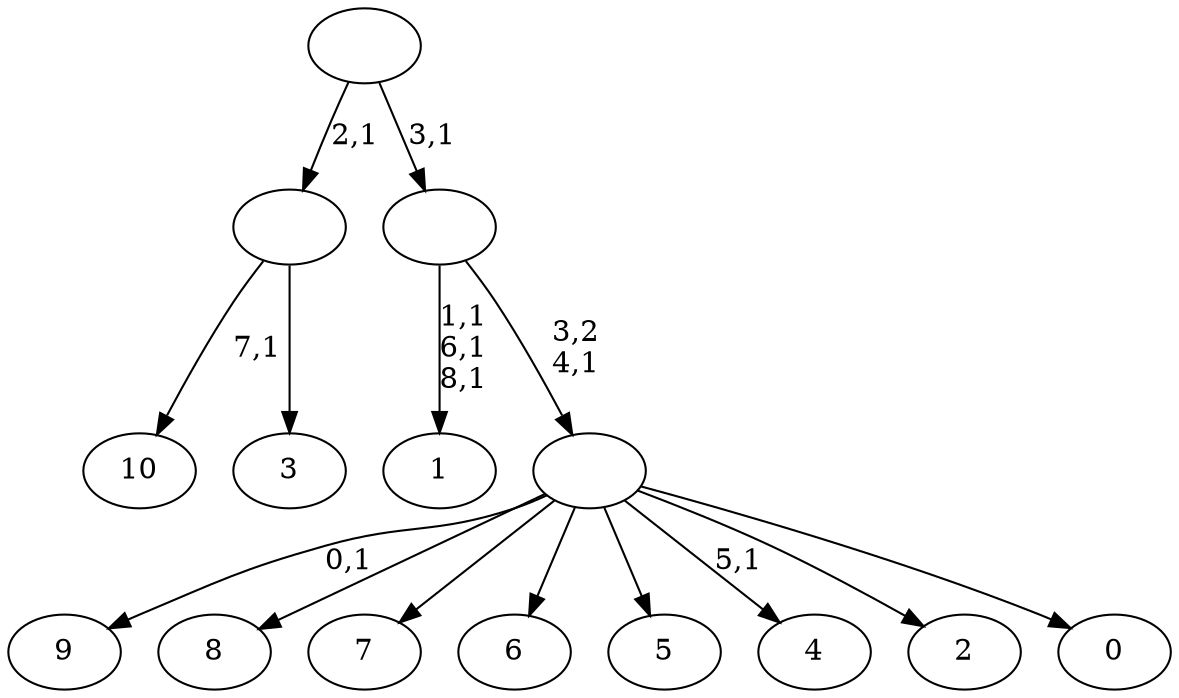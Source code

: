 digraph T {
	20 [label="10"]
	18 [label="9"]
	16 [label="8"]
	15 [label="7"]
	14 [label="6"]
	13 [label="5"]
	12 [label="4"]
	10 [label="3"]
	9 [label=""]
	8 [label="2"]
	7 [label="1"]
	3 [label="0"]
	2 [label=""]
	1 [label=""]
	0 [label=""]
	9 -> 20 [label="7,1"]
	9 -> 10 [label=""]
	2 -> 12 [label="5,1"]
	2 -> 18 [label="0,1"]
	2 -> 16 [label=""]
	2 -> 15 [label=""]
	2 -> 14 [label=""]
	2 -> 13 [label=""]
	2 -> 8 [label=""]
	2 -> 3 [label=""]
	1 -> 7 [label="1,1\n6,1\n8,1"]
	1 -> 2 [label="3,2\n4,1"]
	0 -> 9 [label="2,1"]
	0 -> 1 [label="3,1"]
}
